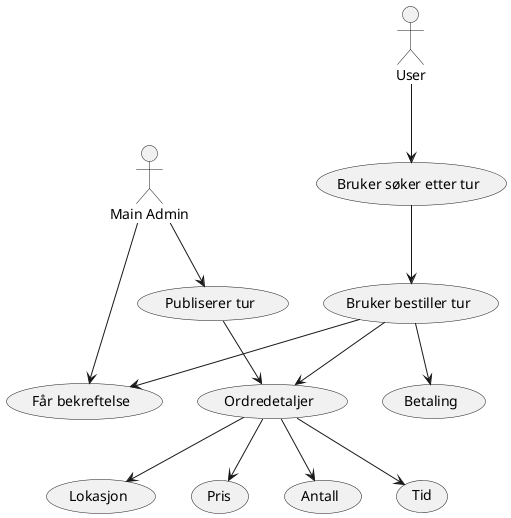 @startuml
'https://plantuml.com/use-case-diagram

:Main Admin: as Admin
(Publiserer tur) as (Publiserer)
(Ordredetaljer) as (Ordre)
(Bruker søker etter tur) as (Søker)
(Bruker bestiller tur) as (Bestiller)
(Får bekreftelse) as (bekreftelse)

User --> (Søker)
(Søker) --> (Bestiller)
(Bestiller) --> (Ordre)
(Bestiller) --> (bekreftelse)
Admin --> (bekreftelse)
(Bestiller) --> (Betaling)

Admin --> (Publiserer)
(Publiserer) --> (Ordre)
(Ordre) --> (Lokasjon)
(Ordre) --> (Pris)
(Ordre) --> (Antall)
(Ordre) --> (Tid)

@enduml